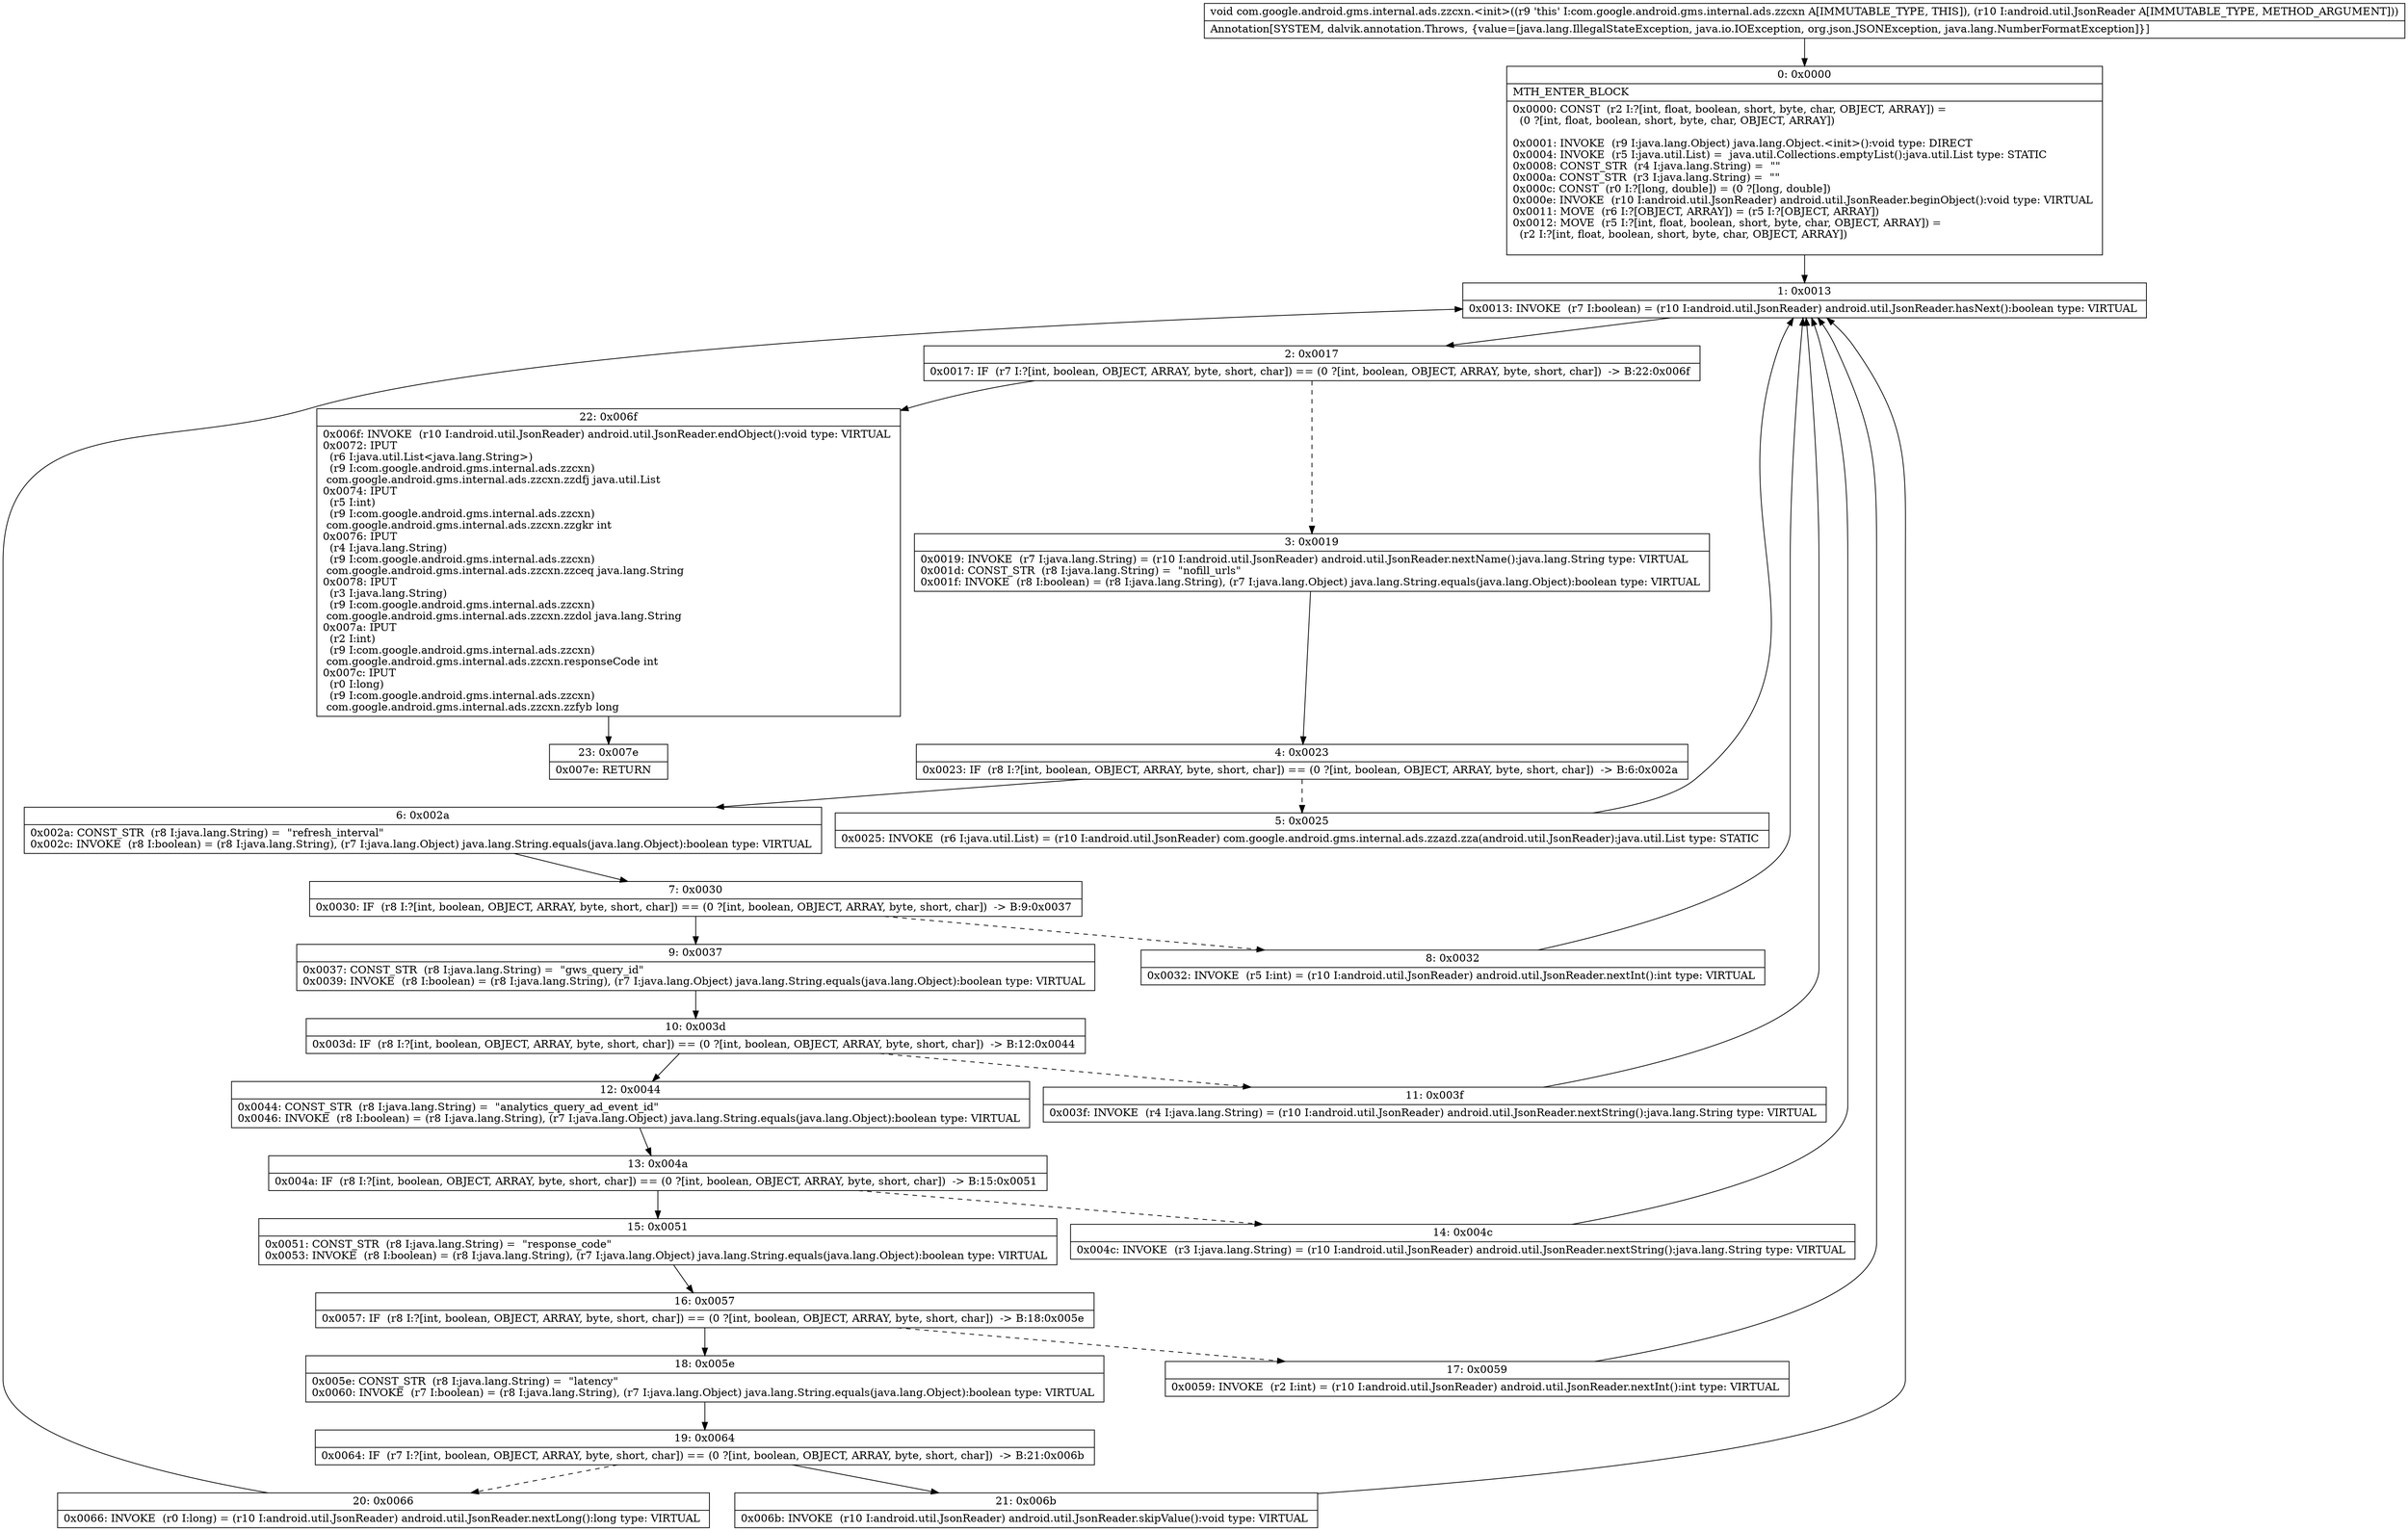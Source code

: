 digraph "CFG forcom.google.android.gms.internal.ads.zzcxn.\<init\>(Landroid\/util\/JsonReader;)V" {
Node_0 [shape=record,label="{0\:\ 0x0000|MTH_ENTER_BLOCK\l|0x0000: CONST  (r2 I:?[int, float, boolean, short, byte, char, OBJECT, ARRAY]) = \l  (0 ?[int, float, boolean, short, byte, char, OBJECT, ARRAY])\l \l0x0001: INVOKE  (r9 I:java.lang.Object) java.lang.Object.\<init\>():void type: DIRECT \l0x0004: INVOKE  (r5 I:java.util.List) =  java.util.Collections.emptyList():java.util.List type: STATIC \l0x0008: CONST_STR  (r4 I:java.lang.String) =  \"\" \l0x000a: CONST_STR  (r3 I:java.lang.String) =  \"\" \l0x000c: CONST  (r0 I:?[long, double]) = (0 ?[long, double]) \l0x000e: INVOKE  (r10 I:android.util.JsonReader) android.util.JsonReader.beginObject():void type: VIRTUAL \l0x0011: MOVE  (r6 I:?[OBJECT, ARRAY]) = (r5 I:?[OBJECT, ARRAY]) \l0x0012: MOVE  (r5 I:?[int, float, boolean, short, byte, char, OBJECT, ARRAY]) = \l  (r2 I:?[int, float, boolean, short, byte, char, OBJECT, ARRAY])\l \l}"];
Node_1 [shape=record,label="{1\:\ 0x0013|0x0013: INVOKE  (r7 I:boolean) = (r10 I:android.util.JsonReader) android.util.JsonReader.hasNext():boolean type: VIRTUAL \l}"];
Node_2 [shape=record,label="{2\:\ 0x0017|0x0017: IF  (r7 I:?[int, boolean, OBJECT, ARRAY, byte, short, char]) == (0 ?[int, boolean, OBJECT, ARRAY, byte, short, char])  \-\> B:22:0x006f \l}"];
Node_3 [shape=record,label="{3\:\ 0x0019|0x0019: INVOKE  (r7 I:java.lang.String) = (r10 I:android.util.JsonReader) android.util.JsonReader.nextName():java.lang.String type: VIRTUAL \l0x001d: CONST_STR  (r8 I:java.lang.String) =  \"nofill_urls\" \l0x001f: INVOKE  (r8 I:boolean) = (r8 I:java.lang.String), (r7 I:java.lang.Object) java.lang.String.equals(java.lang.Object):boolean type: VIRTUAL \l}"];
Node_4 [shape=record,label="{4\:\ 0x0023|0x0023: IF  (r8 I:?[int, boolean, OBJECT, ARRAY, byte, short, char]) == (0 ?[int, boolean, OBJECT, ARRAY, byte, short, char])  \-\> B:6:0x002a \l}"];
Node_5 [shape=record,label="{5\:\ 0x0025|0x0025: INVOKE  (r6 I:java.util.List) = (r10 I:android.util.JsonReader) com.google.android.gms.internal.ads.zzazd.zza(android.util.JsonReader):java.util.List type: STATIC \l}"];
Node_6 [shape=record,label="{6\:\ 0x002a|0x002a: CONST_STR  (r8 I:java.lang.String) =  \"refresh_interval\" \l0x002c: INVOKE  (r8 I:boolean) = (r8 I:java.lang.String), (r7 I:java.lang.Object) java.lang.String.equals(java.lang.Object):boolean type: VIRTUAL \l}"];
Node_7 [shape=record,label="{7\:\ 0x0030|0x0030: IF  (r8 I:?[int, boolean, OBJECT, ARRAY, byte, short, char]) == (0 ?[int, boolean, OBJECT, ARRAY, byte, short, char])  \-\> B:9:0x0037 \l}"];
Node_8 [shape=record,label="{8\:\ 0x0032|0x0032: INVOKE  (r5 I:int) = (r10 I:android.util.JsonReader) android.util.JsonReader.nextInt():int type: VIRTUAL \l}"];
Node_9 [shape=record,label="{9\:\ 0x0037|0x0037: CONST_STR  (r8 I:java.lang.String) =  \"gws_query_id\" \l0x0039: INVOKE  (r8 I:boolean) = (r8 I:java.lang.String), (r7 I:java.lang.Object) java.lang.String.equals(java.lang.Object):boolean type: VIRTUAL \l}"];
Node_10 [shape=record,label="{10\:\ 0x003d|0x003d: IF  (r8 I:?[int, boolean, OBJECT, ARRAY, byte, short, char]) == (0 ?[int, boolean, OBJECT, ARRAY, byte, short, char])  \-\> B:12:0x0044 \l}"];
Node_11 [shape=record,label="{11\:\ 0x003f|0x003f: INVOKE  (r4 I:java.lang.String) = (r10 I:android.util.JsonReader) android.util.JsonReader.nextString():java.lang.String type: VIRTUAL \l}"];
Node_12 [shape=record,label="{12\:\ 0x0044|0x0044: CONST_STR  (r8 I:java.lang.String) =  \"analytics_query_ad_event_id\" \l0x0046: INVOKE  (r8 I:boolean) = (r8 I:java.lang.String), (r7 I:java.lang.Object) java.lang.String.equals(java.lang.Object):boolean type: VIRTUAL \l}"];
Node_13 [shape=record,label="{13\:\ 0x004a|0x004a: IF  (r8 I:?[int, boolean, OBJECT, ARRAY, byte, short, char]) == (0 ?[int, boolean, OBJECT, ARRAY, byte, short, char])  \-\> B:15:0x0051 \l}"];
Node_14 [shape=record,label="{14\:\ 0x004c|0x004c: INVOKE  (r3 I:java.lang.String) = (r10 I:android.util.JsonReader) android.util.JsonReader.nextString():java.lang.String type: VIRTUAL \l}"];
Node_15 [shape=record,label="{15\:\ 0x0051|0x0051: CONST_STR  (r8 I:java.lang.String) =  \"response_code\" \l0x0053: INVOKE  (r8 I:boolean) = (r8 I:java.lang.String), (r7 I:java.lang.Object) java.lang.String.equals(java.lang.Object):boolean type: VIRTUAL \l}"];
Node_16 [shape=record,label="{16\:\ 0x0057|0x0057: IF  (r8 I:?[int, boolean, OBJECT, ARRAY, byte, short, char]) == (0 ?[int, boolean, OBJECT, ARRAY, byte, short, char])  \-\> B:18:0x005e \l}"];
Node_17 [shape=record,label="{17\:\ 0x0059|0x0059: INVOKE  (r2 I:int) = (r10 I:android.util.JsonReader) android.util.JsonReader.nextInt():int type: VIRTUAL \l}"];
Node_18 [shape=record,label="{18\:\ 0x005e|0x005e: CONST_STR  (r8 I:java.lang.String) =  \"latency\" \l0x0060: INVOKE  (r7 I:boolean) = (r8 I:java.lang.String), (r7 I:java.lang.Object) java.lang.String.equals(java.lang.Object):boolean type: VIRTUAL \l}"];
Node_19 [shape=record,label="{19\:\ 0x0064|0x0064: IF  (r7 I:?[int, boolean, OBJECT, ARRAY, byte, short, char]) == (0 ?[int, boolean, OBJECT, ARRAY, byte, short, char])  \-\> B:21:0x006b \l}"];
Node_20 [shape=record,label="{20\:\ 0x0066|0x0066: INVOKE  (r0 I:long) = (r10 I:android.util.JsonReader) android.util.JsonReader.nextLong():long type: VIRTUAL \l}"];
Node_21 [shape=record,label="{21\:\ 0x006b|0x006b: INVOKE  (r10 I:android.util.JsonReader) android.util.JsonReader.skipValue():void type: VIRTUAL \l}"];
Node_22 [shape=record,label="{22\:\ 0x006f|0x006f: INVOKE  (r10 I:android.util.JsonReader) android.util.JsonReader.endObject():void type: VIRTUAL \l0x0072: IPUT  \l  (r6 I:java.util.List\<java.lang.String\>)\l  (r9 I:com.google.android.gms.internal.ads.zzcxn)\l com.google.android.gms.internal.ads.zzcxn.zzdfj java.util.List \l0x0074: IPUT  \l  (r5 I:int)\l  (r9 I:com.google.android.gms.internal.ads.zzcxn)\l com.google.android.gms.internal.ads.zzcxn.zzgkr int \l0x0076: IPUT  \l  (r4 I:java.lang.String)\l  (r9 I:com.google.android.gms.internal.ads.zzcxn)\l com.google.android.gms.internal.ads.zzcxn.zzceq java.lang.String \l0x0078: IPUT  \l  (r3 I:java.lang.String)\l  (r9 I:com.google.android.gms.internal.ads.zzcxn)\l com.google.android.gms.internal.ads.zzcxn.zzdol java.lang.String \l0x007a: IPUT  \l  (r2 I:int)\l  (r9 I:com.google.android.gms.internal.ads.zzcxn)\l com.google.android.gms.internal.ads.zzcxn.responseCode int \l0x007c: IPUT  \l  (r0 I:long)\l  (r9 I:com.google.android.gms.internal.ads.zzcxn)\l com.google.android.gms.internal.ads.zzcxn.zzfyb long \l}"];
Node_23 [shape=record,label="{23\:\ 0x007e|0x007e: RETURN   \l}"];
MethodNode[shape=record,label="{void com.google.android.gms.internal.ads.zzcxn.\<init\>((r9 'this' I:com.google.android.gms.internal.ads.zzcxn A[IMMUTABLE_TYPE, THIS]), (r10 I:android.util.JsonReader A[IMMUTABLE_TYPE, METHOD_ARGUMENT]))  | Annotation[SYSTEM, dalvik.annotation.Throws, \{value=[java.lang.IllegalStateException, java.io.IOException, org.json.JSONException, java.lang.NumberFormatException]\}]\l}"];
MethodNode -> Node_0;
Node_0 -> Node_1;
Node_1 -> Node_2;
Node_2 -> Node_3[style=dashed];
Node_2 -> Node_22;
Node_3 -> Node_4;
Node_4 -> Node_5[style=dashed];
Node_4 -> Node_6;
Node_5 -> Node_1;
Node_6 -> Node_7;
Node_7 -> Node_8[style=dashed];
Node_7 -> Node_9;
Node_8 -> Node_1;
Node_9 -> Node_10;
Node_10 -> Node_11[style=dashed];
Node_10 -> Node_12;
Node_11 -> Node_1;
Node_12 -> Node_13;
Node_13 -> Node_14[style=dashed];
Node_13 -> Node_15;
Node_14 -> Node_1;
Node_15 -> Node_16;
Node_16 -> Node_17[style=dashed];
Node_16 -> Node_18;
Node_17 -> Node_1;
Node_18 -> Node_19;
Node_19 -> Node_20[style=dashed];
Node_19 -> Node_21;
Node_20 -> Node_1;
Node_21 -> Node_1;
Node_22 -> Node_23;
}

